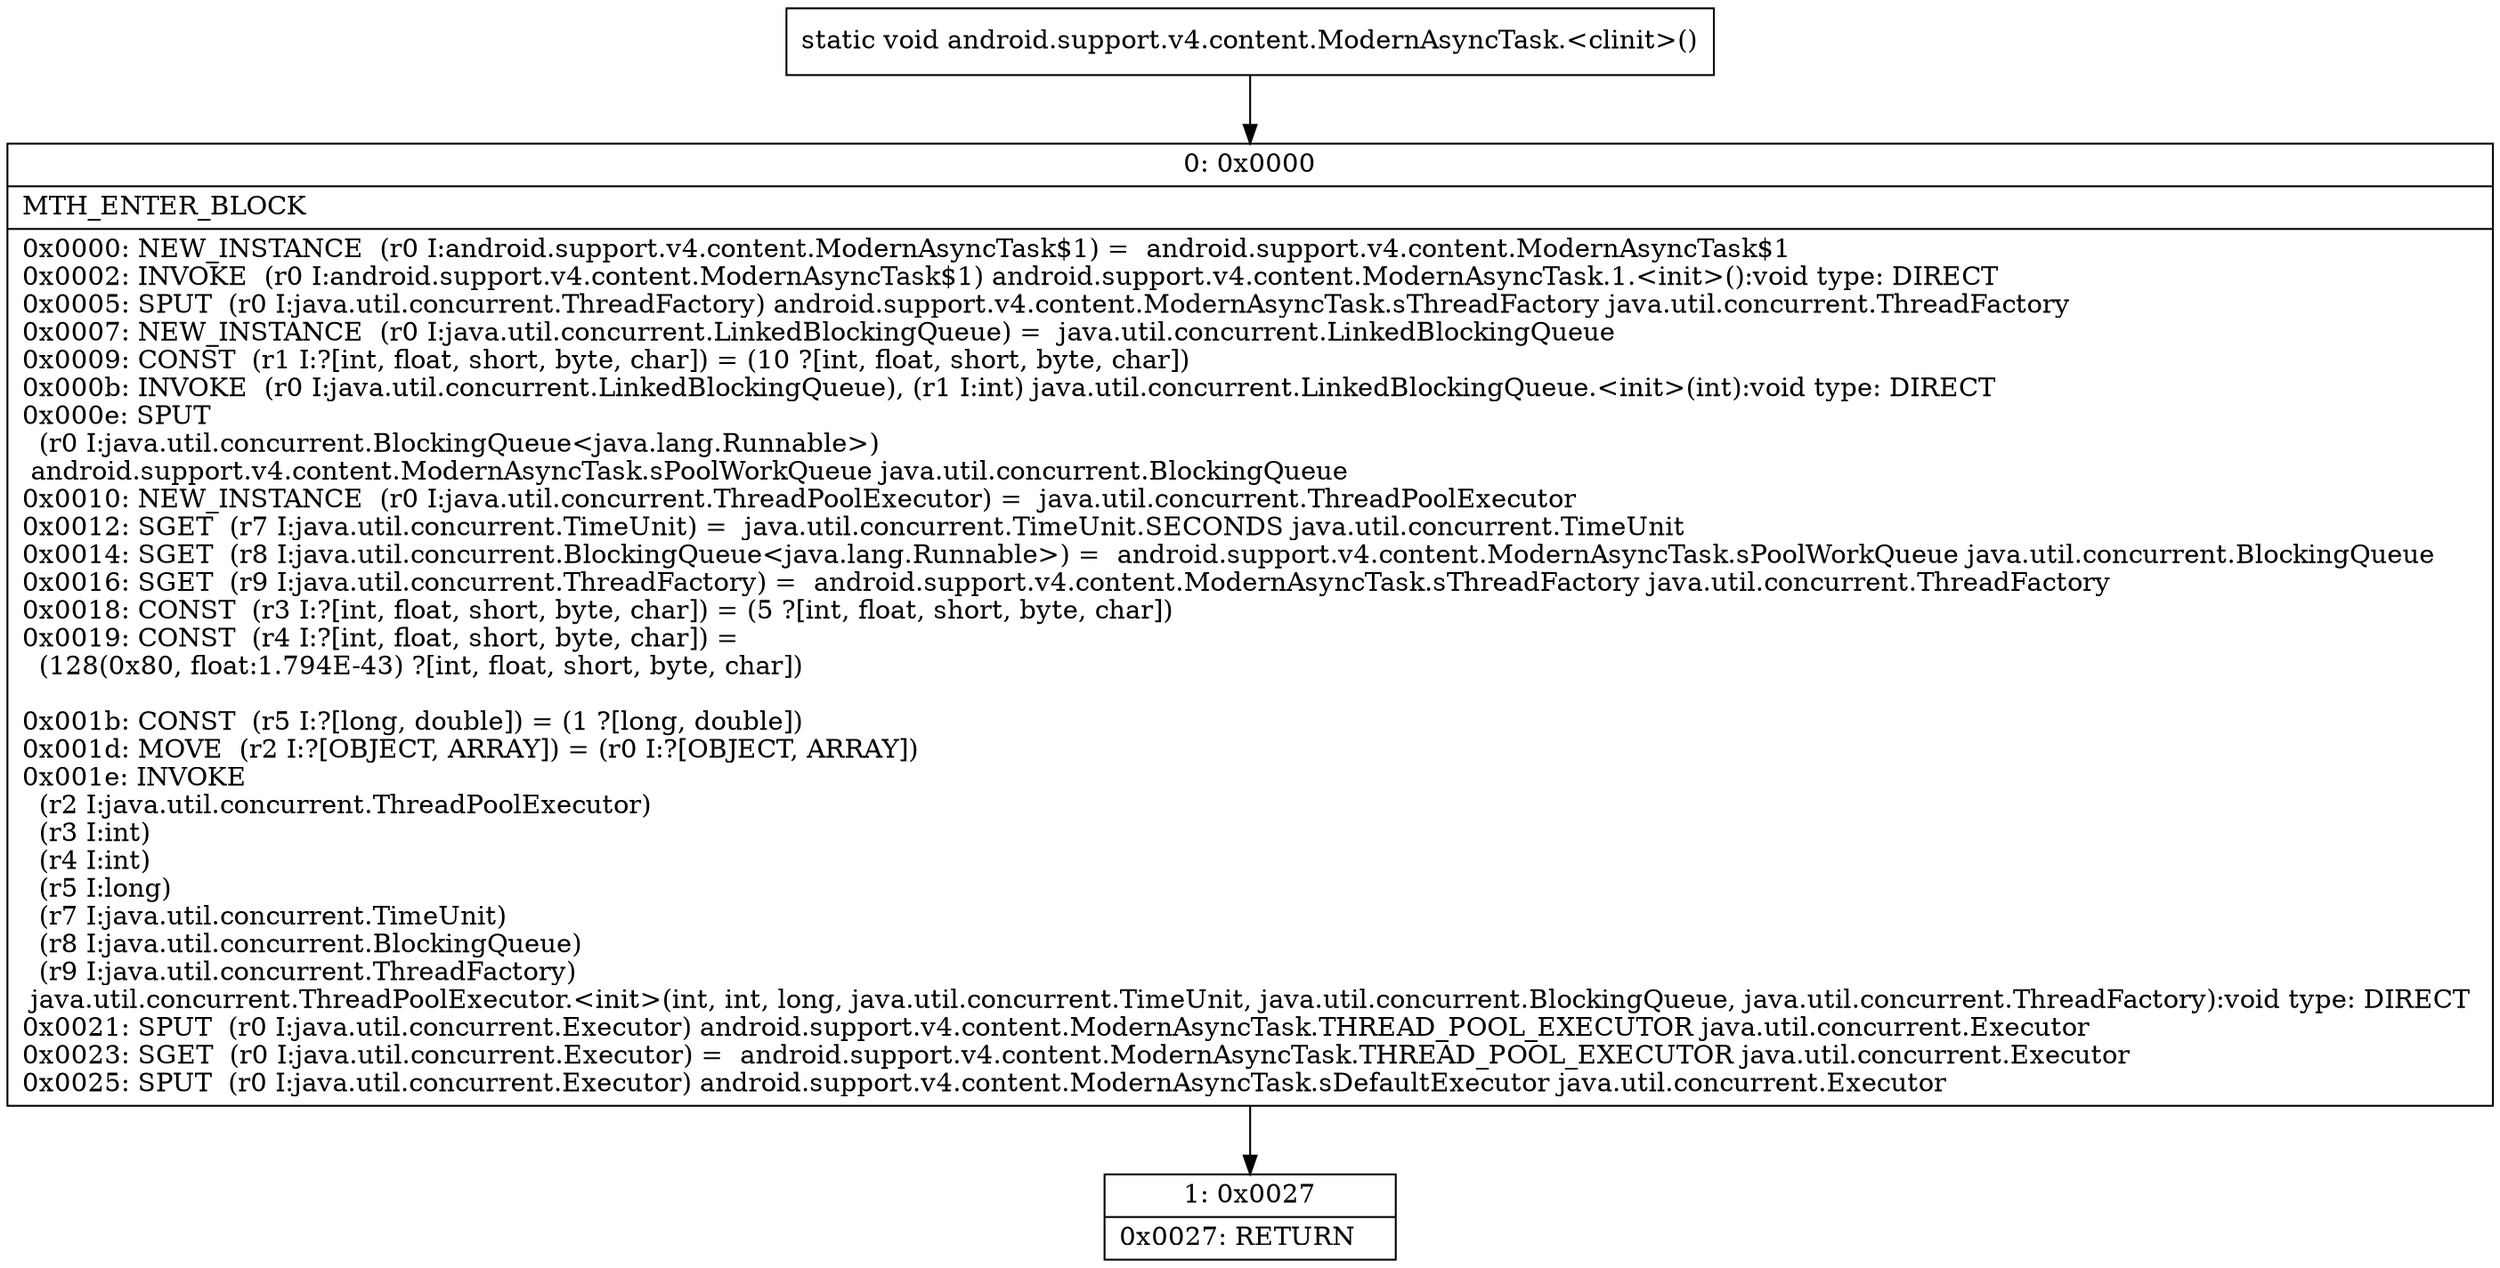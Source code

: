 digraph "CFG forandroid.support.v4.content.ModernAsyncTask.\<clinit\>()V" {
Node_0 [shape=record,label="{0\:\ 0x0000|MTH_ENTER_BLOCK\l|0x0000: NEW_INSTANCE  (r0 I:android.support.v4.content.ModernAsyncTask$1) =  android.support.v4.content.ModernAsyncTask$1 \l0x0002: INVOKE  (r0 I:android.support.v4.content.ModernAsyncTask$1) android.support.v4.content.ModernAsyncTask.1.\<init\>():void type: DIRECT \l0x0005: SPUT  (r0 I:java.util.concurrent.ThreadFactory) android.support.v4.content.ModernAsyncTask.sThreadFactory java.util.concurrent.ThreadFactory \l0x0007: NEW_INSTANCE  (r0 I:java.util.concurrent.LinkedBlockingQueue) =  java.util.concurrent.LinkedBlockingQueue \l0x0009: CONST  (r1 I:?[int, float, short, byte, char]) = (10 ?[int, float, short, byte, char]) \l0x000b: INVOKE  (r0 I:java.util.concurrent.LinkedBlockingQueue), (r1 I:int) java.util.concurrent.LinkedBlockingQueue.\<init\>(int):void type: DIRECT \l0x000e: SPUT  \l  (r0 I:java.util.concurrent.BlockingQueue\<java.lang.Runnable\>)\l android.support.v4.content.ModernAsyncTask.sPoolWorkQueue java.util.concurrent.BlockingQueue \l0x0010: NEW_INSTANCE  (r0 I:java.util.concurrent.ThreadPoolExecutor) =  java.util.concurrent.ThreadPoolExecutor \l0x0012: SGET  (r7 I:java.util.concurrent.TimeUnit) =  java.util.concurrent.TimeUnit.SECONDS java.util.concurrent.TimeUnit \l0x0014: SGET  (r8 I:java.util.concurrent.BlockingQueue\<java.lang.Runnable\>) =  android.support.v4.content.ModernAsyncTask.sPoolWorkQueue java.util.concurrent.BlockingQueue \l0x0016: SGET  (r9 I:java.util.concurrent.ThreadFactory) =  android.support.v4.content.ModernAsyncTask.sThreadFactory java.util.concurrent.ThreadFactory \l0x0018: CONST  (r3 I:?[int, float, short, byte, char]) = (5 ?[int, float, short, byte, char]) \l0x0019: CONST  (r4 I:?[int, float, short, byte, char]) = \l  (128(0x80, float:1.794E\-43) ?[int, float, short, byte, char])\l \l0x001b: CONST  (r5 I:?[long, double]) = (1 ?[long, double]) \l0x001d: MOVE  (r2 I:?[OBJECT, ARRAY]) = (r0 I:?[OBJECT, ARRAY]) \l0x001e: INVOKE  \l  (r2 I:java.util.concurrent.ThreadPoolExecutor)\l  (r3 I:int)\l  (r4 I:int)\l  (r5 I:long)\l  (r7 I:java.util.concurrent.TimeUnit)\l  (r8 I:java.util.concurrent.BlockingQueue)\l  (r9 I:java.util.concurrent.ThreadFactory)\l java.util.concurrent.ThreadPoolExecutor.\<init\>(int, int, long, java.util.concurrent.TimeUnit, java.util.concurrent.BlockingQueue, java.util.concurrent.ThreadFactory):void type: DIRECT \l0x0021: SPUT  (r0 I:java.util.concurrent.Executor) android.support.v4.content.ModernAsyncTask.THREAD_POOL_EXECUTOR java.util.concurrent.Executor \l0x0023: SGET  (r0 I:java.util.concurrent.Executor) =  android.support.v4.content.ModernAsyncTask.THREAD_POOL_EXECUTOR java.util.concurrent.Executor \l0x0025: SPUT  (r0 I:java.util.concurrent.Executor) android.support.v4.content.ModernAsyncTask.sDefaultExecutor java.util.concurrent.Executor \l}"];
Node_1 [shape=record,label="{1\:\ 0x0027|0x0027: RETURN   \l}"];
MethodNode[shape=record,label="{static void android.support.v4.content.ModernAsyncTask.\<clinit\>() }"];
MethodNode -> Node_0;
Node_0 -> Node_1;
}

